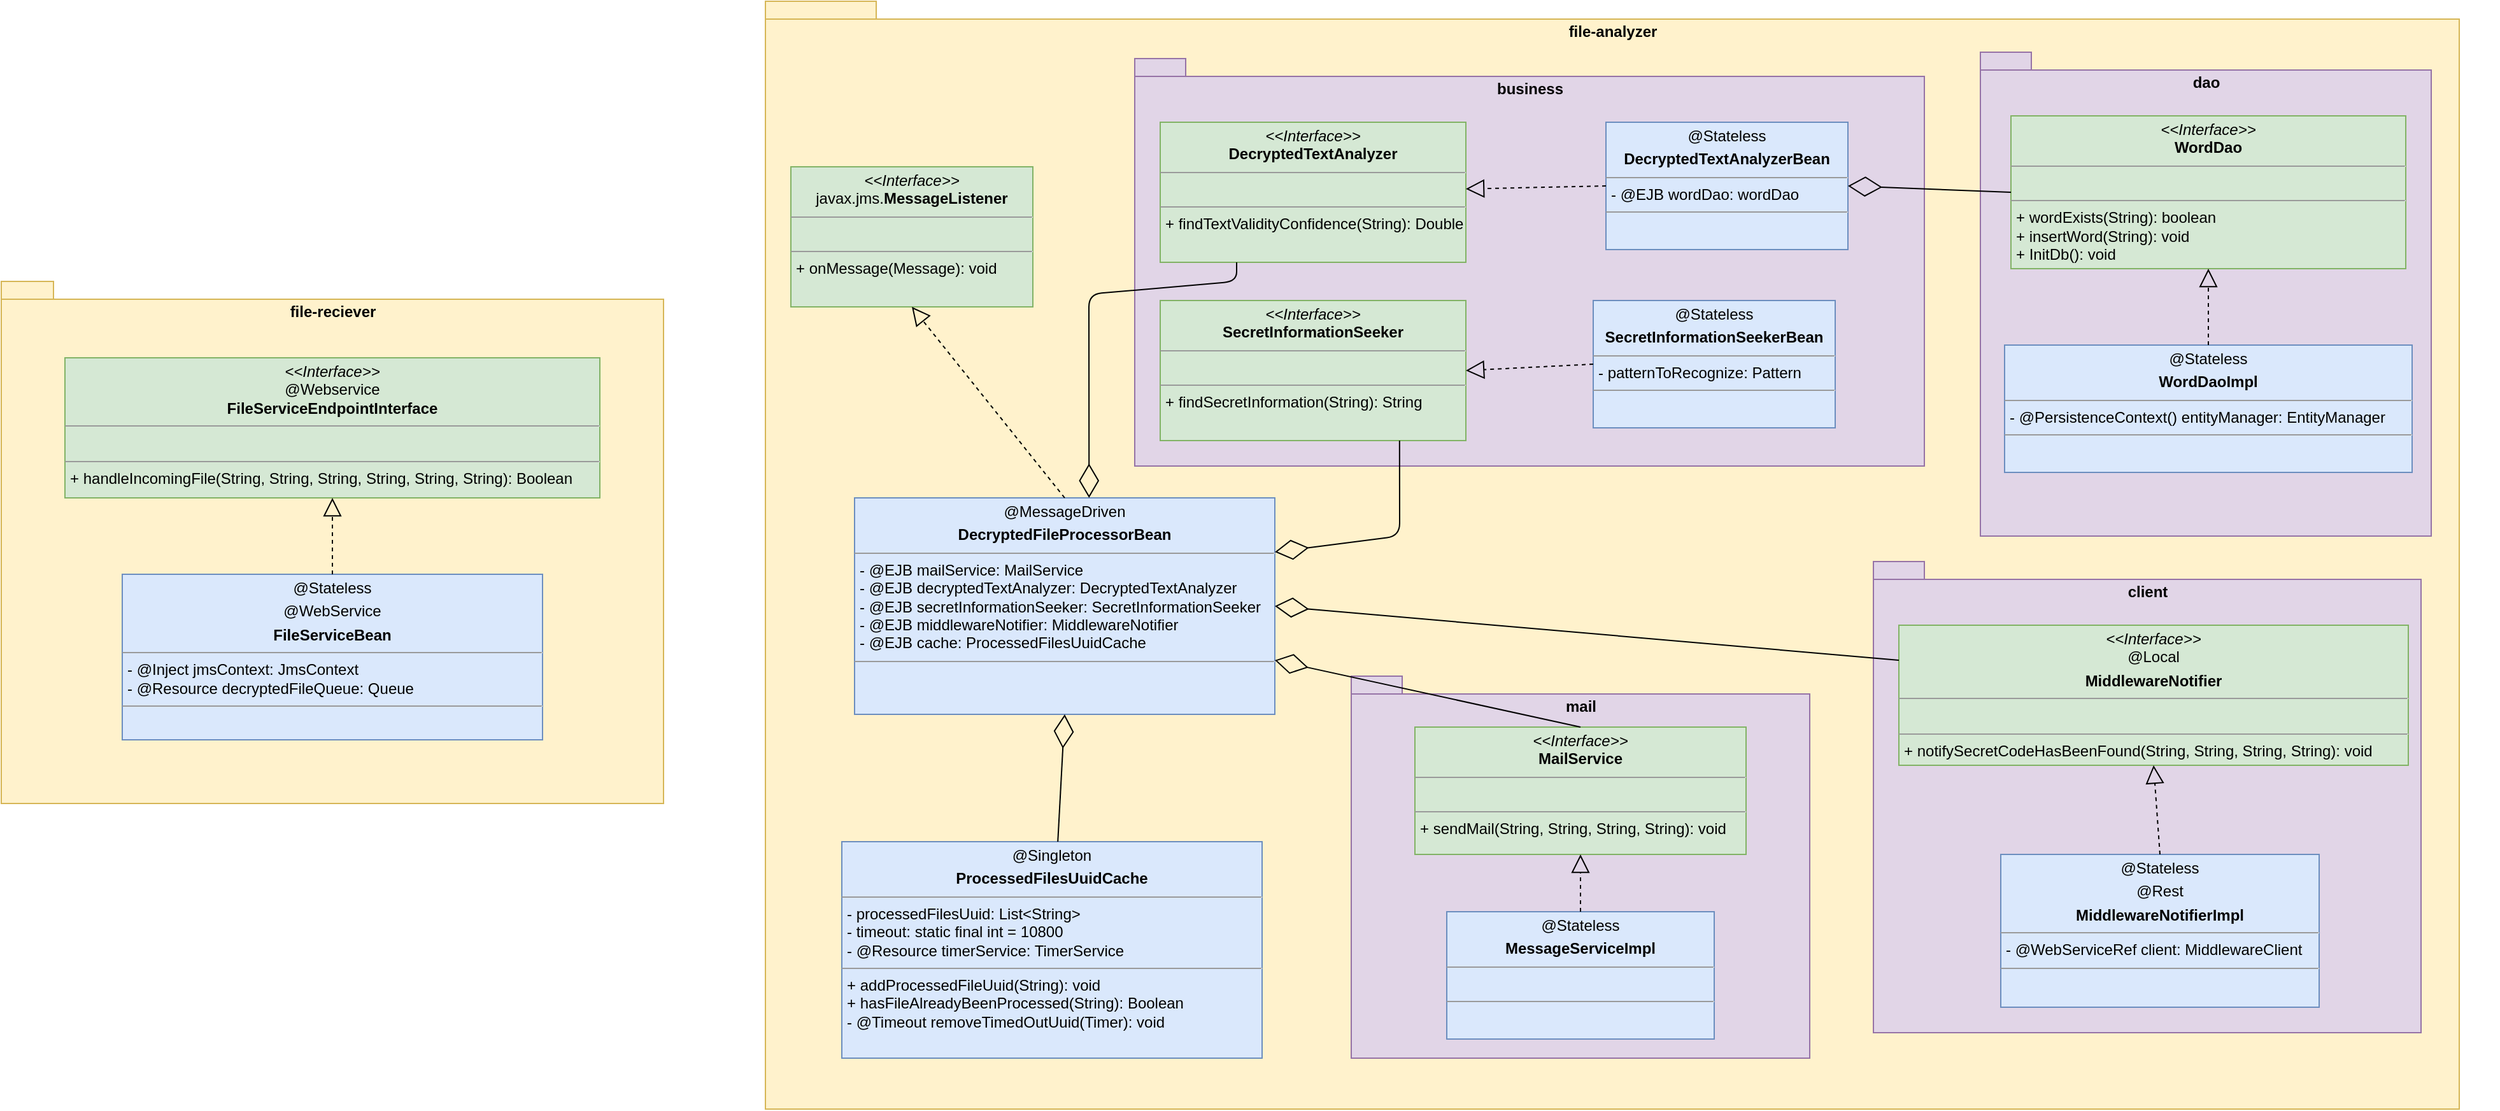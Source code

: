 <mxfile version="13.3.5" type="device"><diagram id="0FTwnYXptKPLLPoXPbKY" name="Page-1"><mxGraphModel dx="2249" dy="822" grid="1" gridSize="10" guides="1" tooltips="1" connect="1" arrows="1" fold="1" page="1" pageScale="1" pageWidth="827" pageHeight="1169" math="0" shadow="0"><root><mxCell id="0"/><mxCell id="1" parent="0"/><mxCell id="MOV_2On3W-YZKZ---Vez-1" value="file-analyzer" style="shape=folder;fontStyle=1;spacingTop=10;tabWidth=40;tabHeight=14;tabPosition=left;html=1;fillColor=#fff2cc;strokeColor=#d6b656;verticalAlign=top;" parent="1" vertex="1"><mxGeometry x="-120" y="70" width="1330" height="870" as="geometry"/></mxCell><mxCell id="MOV_2On3W-YZKZ---Vez-2" value="&lt;p style=&quot;margin: 0px ; margin-top: 4px ; text-align: center&quot;&gt;&lt;i&gt;&amp;lt;&amp;lt;Interface&amp;gt;&amp;gt;&lt;/i&gt;&lt;br&gt;javax.jms.&lt;b&gt;MessageListener&lt;/b&gt;&lt;/p&gt;&lt;hr size=&quot;1&quot;&gt;&lt;p style=&quot;margin: 0px ; margin-left: 4px&quot;&gt;&lt;br&gt;&lt;/p&gt;&lt;hr size=&quot;1&quot;&gt;&lt;p style=&quot;margin: 0px ; margin-left: 4px&quot;&gt;+ onMessage(Message): void&lt;/p&gt;" style="verticalAlign=top;align=left;overflow=fill;fontSize=12;fontFamily=Helvetica;html=1;fillColor=#d5e8d4;strokeColor=#82b366;" parent="1" vertex="1"><mxGeometry x="-100" y="200" width="190" height="110" as="geometry"/></mxCell><mxCell id="MOV_2On3W-YZKZ---Vez-8" value="&lt;p style=&quot;margin: 0px ; margin-top: 4px ; text-align: center&quot;&gt;@MessageDriven&lt;/p&gt;&lt;p style=&quot;margin: 0px ; margin-top: 4px ; text-align: center&quot;&gt;&lt;b&gt;DecryptedFileProcessorBean&lt;/b&gt;&lt;/p&gt;&lt;hr size=&quot;1&quot;&gt;&lt;p style=&quot;margin: 0px ; margin-left: 4px&quot;&gt;&lt;/p&gt;&lt;p style=&quot;margin: 0px ; margin-left: 4px&quot;&gt;- @EJB mailService: MailService&lt;/p&gt;&lt;p style=&quot;margin: 0px ; margin-left: 4px&quot;&gt;- @EJB decryptedTextAnalyzer: DecryptedTextAnalyzer&lt;/p&gt;&lt;p style=&quot;margin: 0px ; margin-left: 4px&quot;&gt;- @EJB secretInformationSeeker: SecretInformationSeeker&lt;/p&gt;&lt;p style=&quot;margin: 0px ; margin-left: 4px&quot;&gt;- @EJB middlewareNotifier: MiddlewareNotifier&lt;/p&gt;&lt;p style=&quot;margin: 0px ; margin-left: 4px&quot;&gt;- @EJB cache: ProcessedFilesUuidCache&lt;/p&gt;&lt;hr size=&quot;1&quot;&gt;&lt;p style=&quot;margin: 0px 0px 0px 4px&quot;&gt;&lt;br&gt;&lt;/p&gt;" style="verticalAlign=top;align=left;overflow=fill;fontSize=12;fontFamily=Helvetica;html=1;fillColor=#dae8fc;strokeColor=#6c8ebf;" parent="1" vertex="1"><mxGeometry x="-50" y="460" width="330" height="170" as="geometry"/></mxCell><mxCell id="MOV_2On3W-YZKZ---Vez-10" value="" style="endArrow=block;dashed=1;endFill=0;endSize=12;html=1;entryX=0.5;entryY=1;entryDx=0;entryDy=0;exitX=0.5;exitY=0;exitDx=0;exitDy=0;" parent="1" source="MOV_2On3W-YZKZ---Vez-8" target="MOV_2On3W-YZKZ---Vez-2" edge="1"><mxGeometry width="160" relative="1" as="geometry"><mxPoint x="330" y="390" as="sourcePoint"/><mxPoint x="490" y="390" as="targetPoint"/></mxGeometry></mxCell><mxCell id="GXchosz7ZtBy13IYXumE-15" value="" style="group" parent="1" vertex="1" connectable="0"><mxGeometry x="750" y="510" width="430" height="370" as="geometry"/></mxCell><mxCell id="GXchosz7ZtBy13IYXumE-14" value="client" style="shape=folder;fontStyle=1;spacingTop=10;tabWidth=40;tabHeight=14;tabPosition=left;html=1;fillColor=#e1d5e7;strokeColor=#9673a6;verticalAlign=top;" parent="GXchosz7ZtBy13IYXumE-15" vertex="1"><mxGeometry width="430" height="370" as="geometry"/></mxCell><mxCell id="MOV_2On3W-YZKZ---Vez-25" value="&lt;p style=&quot;margin: 0px ; margin-top: 4px ; text-align: center&quot;&gt;&lt;i&gt;&amp;lt;&amp;lt;Interface&amp;gt;&amp;gt;&lt;/i&gt;&lt;br&gt;@Local&lt;/p&gt;&lt;p style=&quot;margin: 0px ; margin-top: 4px ; text-align: center&quot;&gt;&lt;b&gt;MiddlewareNotifier&lt;/b&gt;&lt;/p&gt;&lt;hr size=&quot;1&quot;&gt;&lt;p style=&quot;margin: 0px ; margin-left: 4px&quot;&gt;&lt;br&gt;&lt;/p&gt;&lt;hr size=&quot;1&quot;&gt;&lt;p style=&quot;margin: 0px ; margin-left: 4px&quot;&gt;+ notifySecretCodeHasBeenFound(String, String, String, String): void&lt;/p&gt;" style="verticalAlign=top;align=left;overflow=fill;fontSize=12;fontFamily=Helvetica;html=1;fillColor=#d5e8d4;strokeColor=#82b366;" parent="GXchosz7ZtBy13IYXumE-15" vertex="1"><mxGeometry x="20" y="50" width="400" height="110" as="geometry"/></mxCell><mxCell id="MOV_2On3W-YZKZ---Vez-27" value="&lt;p style=&quot;margin: 0px ; margin-top: 4px ; text-align: center&quot;&gt;@Stateless&lt;/p&gt;&lt;p style=&quot;margin: 0px ; margin-top: 4px ; text-align: center&quot;&gt;@Rest&lt;/p&gt;&lt;p style=&quot;margin: 0px ; margin-top: 4px ; text-align: center&quot;&gt;&lt;b&gt;MiddlewareNotifierImpl&lt;/b&gt;&lt;/p&gt;&lt;hr size=&quot;1&quot;&gt;&lt;p style=&quot;margin: 0px ; margin-left: 4px&quot;&gt;- @WebServiceRef client: MiddlewareClient&lt;/p&gt;&lt;hr size=&quot;1&quot;&gt;&lt;p style=&quot;margin: 0px ; margin-left: 4px&quot;&gt;&lt;br&gt;&lt;/p&gt;&lt;p style=&quot;margin: 0px ; margin-left: 4px&quot;&gt;&lt;br&gt;&lt;/p&gt;" style="verticalAlign=top;align=left;overflow=fill;fontSize=12;fontFamily=Helvetica;html=1;fillColor=#dae8fc;strokeColor=#6c8ebf;" parent="GXchosz7ZtBy13IYXumE-15" vertex="1"><mxGeometry x="100" y="230" width="250" height="120" as="geometry"/></mxCell><mxCell id="MOV_2On3W-YZKZ---Vez-28" value="" style="endArrow=block;dashed=1;endFill=0;endSize=12;html=1;entryX=0.5;entryY=1;entryDx=0;entryDy=0;exitX=0.5;exitY=0;exitDx=0;exitDy=0;" parent="GXchosz7ZtBy13IYXumE-15" source="MOV_2On3W-YZKZ---Vez-27" target="MOV_2On3W-YZKZ---Vez-25" edge="1"><mxGeometry width="160" relative="1" as="geometry"><mxPoint x="215" y="690" as="sourcePoint"/><mxPoint x="240" y="630" as="targetPoint"/></mxGeometry></mxCell><mxCell id="GXchosz7ZtBy13IYXumE-16" value="" style="group" parent="1" vertex="1" connectable="0"><mxGeometry x="170" y="115" width="620" height="320" as="geometry"/></mxCell><mxCell id="GXchosz7ZtBy13IYXumE-8" value="business" style="shape=folder;fontStyle=1;spacingTop=10;tabWidth=40;tabHeight=14;tabPosition=left;html=1;fillColor=#e1d5e7;strokeColor=#9673a6;verticalAlign=top;" parent="GXchosz7ZtBy13IYXumE-16" vertex="1"><mxGeometry width="620" height="320" as="geometry"/></mxCell><mxCell id="MOV_2On3W-YZKZ---Vez-3" value="&lt;p style=&quot;margin: 0px ; margin-top: 4px ; text-align: center&quot;&gt;&lt;i&gt;&amp;lt;&amp;lt;Interface&amp;gt;&amp;gt;&lt;/i&gt;&lt;br&gt;&lt;b&gt;DecryptedTextAnalyzer&lt;/b&gt;&lt;/p&gt;&lt;hr size=&quot;1&quot;&gt;&lt;p style=&quot;margin: 0px ; margin-left: 4px&quot;&gt;&lt;br&gt;&lt;/p&gt;&lt;hr size=&quot;1&quot;&gt;&lt;p style=&quot;margin: 0px ; margin-left: 4px&quot;&gt;+ findTextValidityConfidence(String): Double&lt;/p&gt;" style="verticalAlign=top;align=left;overflow=fill;fontSize=12;fontFamily=Helvetica;html=1;fillColor=#d5e8d4;strokeColor=#82b366;" parent="GXchosz7ZtBy13IYXumE-16" vertex="1"><mxGeometry x="20" y="50" width="240" height="110" as="geometry"/></mxCell><mxCell id="MOV_2On3W-YZKZ---Vez-7" value="&lt;p style=&quot;margin: 0px ; margin-top: 4px ; text-align: center&quot;&gt;@Stateless&lt;/p&gt;&lt;p style=&quot;margin: 0px ; margin-top: 4px ; text-align: center&quot;&gt;&lt;b&gt;DecryptedTextAnalyzerBean&lt;/b&gt;&lt;/p&gt;&lt;hr size=&quot;1&quot;&gt;&lt;p style=&quot;margin: 0px ; margin-left: 4px&quot;&gt;- @EJB wordDao: wordDao&lt;/p&gt;&lt;hr size=&quot;1&quot;&gt;&lt;p style=&quot;margin: 0px ; margin-left: 4px&quot;&gt;&lt;br&gt;&lt;/p&gt;&lt;p style=&quot;margin: 0px ; margin-left: 4px&quot;&gt;&lt;br&gt;&lt;/p&gt;" style="verticalAlign=top;align=left;overflow=fill;fontSize=12;fontFamily=Helvetica;html=1;fillColor=#dae8fc;strokeColor=#6c8ebf;" parent="GXchosz7ZtBy13IYXumE-16" vertex="1"><mxGeometry x="370" y="50" width="190" height="100" as="geometry"/></mxCell><mxCell id="GXchosz7ZtBy13IYXumE-10" value="&lt;p style=&quot;margin: 0px ; margin-top: 4px ; text-align: center&quot;&gt;&lt;i&gt;&amp;lt;&amp;lt;Interface&amp;gt;&amp;gt;&lt;/i&gt;&lt;br&gt;&lt;b&gt;SecretInformationSeeker&lt;/b&gt;&lt;/p&gt;&lt;hr size=&quot;1&quot;&gt;&lt;p style=&quot;margin: 0px ; margin-left: 4px&quot;&gt;&lt;br&gt;&lt;/p&gt;&lt;hr size=&quot;1&quot;&gt;&lt;p style=&quot;margin: 0px ; margin-left: 4px&quot;&gt;+ findSecretInformation(String): String&lt;/p&gt;" style="verticalAlign=top;align=left;overflow=fill;fontSize=12;fontFamily=Helvetica;html=1;fillColor=#d5e8d4;strokeColor=#82b366;" parent="GXchosz7ZtBy13IYXumE-16" vertex="1"><mxGeometry x="20" y="190" width="240" height="110" as="geometry"/></mxCell><mxCell id="GXchosz7ZtBy13IYXumE-11" value="&lt;p style=&quot;margin: 0px ; margin-top: 4px ; text-align: center&quot;&gt;@Stateless&lt;/p&gt;&lt;p style=&quot;margin: 0px ; margin-top: 4px ; text-align: center&quot;&gt;&lt;b&gt;SecretInformationSeekerBean&lt;/b&gt;&lt;/p&gt;&lt;hr size=&quot;1&quot;&gt;&lt;p style=&quot;margin: 0px ; margin-left: 4px&quot;&gt;- patternToRecognize: Pattern&lt;/p&gt;&lt;hr size=&quot;1&quot;&gt;&lt;p style=&quot;margin: 0px ; margin-left: 4px&quot;&gt;&lt;br&gt;&lt;/p&gt;&lt;p style=&quot;margin: 0px ; margin-left: 4px&quot;&gt;&lt;br&gt;&lt;/p&gt;" style="verticalAlign=top;align=left;overflow=fill;fontSize=12;fontFamily=Helvetica;html=1;fillColor=#dae8fc;strokeColor=#6c8ebf;" parent="GXchosz7ZtBy13IYXumE-16" vertex="1"><mxGeometry x="360" y="190" width="190" height="100" as="geometry"/></mxCell><mxCell id="MOV_2On3W-YZKZ---Vez-11" value="" style="endArrow=block;dashed=1;endFill=0;endSize=12;html=1;exitX=0;exitY=0.5;exitDx=0;exitDy=0;" parent="GXchosz7ZtBy13IYXumE-16" source="MOV_2On3W-YZKZ---Vez-7" target="MOV_2On3W-YZKZ---Vez-3" edge="1"><mxGeometry width="160" relative="1" as="geometry"><mxPoint x="175" y="340" as="sourcePoint"/><mxPoint x="175" y="280" as="targetPoint"/></mxGeometry></mxCell><mxCell id="GXchosz7ZtBy13IYXumE-13" value="" style="endArrow=block;dashed=1;endFill=0;endSize=12;html=1;exitX=0;exitY=0.5;exitDx=0;exitDy=0;entryX=1;entryY=0.5;entryDx=0;entryDy=0;" parent="GXchosz7ZtBy13IYXumE-16" source="GXchosz7ZtBy13IYXumE-11" target="GXchosz7ZtBy13IYXumE-10" edge="1"><mxGeometry width="160" relative="1" as="geometry"><mxPoint x="1330" y="310" as="sourcePoint"/><mxPoint x="1220" y="312.391" as="targetPoint"/></mxGeometry></mxCell><mxCell id="MOV_2On3W-YZKZ---Vez-13" value="" style="endArrow=diamondThin;endFill=0;endSize=24;html=1;entryX=0.558;entryY=0;entryDx=0;entryDy=0;exitX=0.25;exitY=1;exitDx=0;exitDy=0;entryPerimeter=0;" parent="1" source="MOV_2On3W-YZKZ---Vez-3" target="MOV_2On3W-YZKZ---Vez-8" edge="1"><mxGeometry width="160" relative="1" as="geometry"><mxPoint x="330" y="390" as="sourcePoint"/><mxPoint x="490" y="390" as="targetPoint"/><Array as="points"><mxPoint x="250" y="290"/><mxPoint x="134" y="300"/></Array></mxGeometry></mxCell><mxCell id="MOV_2On3W-YZKZ---Vez-26" value="" style="endArrow=diamondThin;endFill=0;endSize=24;html=1;entryX=1;entryY=0.5;entryDx=0;entryDy=0;exitX=0;exitY=0.25;exitDx=0;exitDy=0;" parent="1" source="MOV_2On3W-YZKZ---Vez-25" target="MOV_2On3W-YZKZ---Vez-8" edge="1"><mxGeometry width="160" relative="1" as="geometry"><mxPoint x="175" y="530" as="sourcePoint"/><mxPoint x="245" y="470" as="targetPoint"/></mxGeometry></mxCell><mxCell id="GXchosz7ZtBy13IYXumE-18" value="" style="group" parent="1" vertex="1" connectable="0"><mxGeometry x="834" y="110" width="407" height="380" as="geometry"/></mxCell><mxCell id="GXchosz7ZtBy13IYXumE-17" value="dao" style="shape=folder;fontStyle=1;spacingTop=10;tabWidth=40;tabHeight=14;tabPosition=left;html=1;fillColor=#e1d5e7;strokeColor=#9673a6;verticalAlign=top;" parent="GXchosz7ZtBy13IYXumE-18" vertex="1"><mxGeometry width="354" height="380" as="geometry"/></mxCell><mxCell id="GXchosz7ZtBy13IYXumE-9" value="" style="group" parent="GXchosz7ZtBy13IYXumE-18" vertex="1" connectable="0"><mxGeometry x="24" y="50" width="383" height="260" as="geometry"/></mxCell><mxCell id="MOV_2On3W-YZKZ---Vez-12" value="&lt;p style=&quot;margin: 0px ; margin-top: 4px ; text-align: center&quot;&gt;&lt;i&gt;&amp;lt;&amp;lt;Interface&amp;gt;&amp;gt;&lt;/i&gt;&lt;br&gt;&lt;b&gt;WordDao&lt;/b&gt;&lt;/p&gt;&lt;hr size=&quot;1&quot;&gt;&lt;p style=&quot;margin: 0px ; margin-left: 4px&quot;&gt;&lt;br&gt;&lt;/p&gt;&lt;hr size=&quot;1&quot;&gt;&lt;p style=&quot;margin: 0px ; margin-left: 4px&quot;&gt;+ wordExists(String): boolean&lt;/p&gt;&lt;p style=&quot;margin: 0px ; margin-left: 4px&quot;&gt;+ insertWord(String): void&lt;/p&gt;&lt;p style=&quot;margin: 0px ; margin-left: 4px&quot;&gt;+ InitDb(): void&lt;/p&gt;" style="verticalAlign=top;align=left;overflow=fill;fontSize=12;fontFamily=Helvetica;html=1;fillColor=#d5e8d4;strokeColor=#82b366;" parent="GXchosz7ZtBy13IYXumE-9" vertex="1"><mxGeometry width="310" height="120" as="geometry"/></mxCell><mxCell id="MOV_2On3W-YZKZ---Vez-15" value="&lt;p style=&quot;margin: 0px ; margin-top: 4px ; text-align: center&quot;&gt;@Stateless&lt;/p&gt;&lt;p style=&quot;margin: 0px ; margin-top: 4px ; text-align: center&quot;&gt;&lt;b&gt;WordDaoImpl&lt;/b&gt;&lt;/p&gt;&lt;hr size=&quot;1&quot;&gt;&lt;p style=&quot;margin: 0px ; margin-left: 4px&quot;&gt;- @PersistenceContext() entityManager: EntityManager&lt;/p&gt;&lt;hr size=&quot;1&quot;&gt;&lt;p style=&quot;margin: 0px ; margin-left: 4px&quot;&gt;&lt;br&gt;&lt;/p&gt;&lt;p style=&quot;margin: 0px ; margin-left: 4px&quot;&gt;&lt;br&gt;&lt;/p&gt;" style="verticalAlign=top;align=left;overflow=fill;fontSize=12;fontFamily=Helvetica;html=1;fillColor=#dae8fc;strokeColor=#6c8ebf;" parent="GXchosz7ZtBy13IYXumE-9" vertex="1"><mxGeometry x="-5" y="180" width="320" height="100" as="geometry"/></mxCell><mxCell id="MOV_2On3W-YZKZ---Vez-16" value="" style="endArrow=block;dashed=1;endFill=0;endSize=12;html=1;entryX=0.5;entryY=1;entryDx=0;entryDy=0;exitX=0.5;exitY=0;exitDx=0;exitDy=0;" parent="GXchosz7ZtBy13IYXumE-9" source="MOV_2On3W-YZKZ---Vez-15" target="MOV_2On3W-YZKZ---Vez-12" edge="1"><mxGeometry width="160" relative="1" as="geometry"><mxPoint x="575" y="340" as="sourcePoint"/><mxPoint x="530" y="240" as="targetPoint"/></mxGeometry></mxCell><mxCell id="MOV_2On3W-YZKZ---Vez-14" value="" style="endArrow=diamondThin;endFill=0;endSize=24;html=1;entryX=1;entryY=0.5;entryDx=0;entryDy=0;exitX=0;exitY=0.5;exitDx=0;exitDy=0;" parent="1" source="MOV_2On3W-YZKZ---Vez-12" target="MOV_2On3W-YZKZ---Vez-7" edge="1"><mxGeometry width="160" relative="1" as="geometry"><mxPoint x="410" y="212.5" as="sourcePoint"/><mxPoint x="327.5" y="340" as="targetPoint"/></mxGeometry></mxCell><mxCell id="GXchosz7ZtBy13IYXumE-20" value="" style="group" parent="1" vertex="1" connectable="0"><mxGeometry x="340" y="600" width="360" height="300" as="geometry"/></mxCell><mxCell id="GXchosz7ZtBy13IYXumE-19" value="mail" style="shape=folder;fontStyle=1;spacingTop=10;tabWidth=40;tabHeight=14;tabPosition=left;html=1;fillColor=#e1d5e7;strokeColor=#9673a6;verticalAlign=top;" parent="GXchosz7ZtBy13IYXumE-20" vertex="1"><mxGeometry width="360" height="300" as="geometry"/></mxCell><mxCell id="MOV_2On3W-YZKZ---Vez-4" value="&lt;p style=&quot;margin: 0px ; margin-top: 4px ; text-align: center&quot;&gt;&lt;i&gt;&amp;lt;&amp;lt;Interface&amp;gt;&amp;gt;&lt;/i&gt;&lt;br&gt;&lt;b&gt;MailService&lt;/b&gt;&lt;/p&gt;&lt;hr size=&quot;1&quot;&gt;&lt;p style=&quot;margin: 0px ; margin-left: 4px&quot;&gt;&lt;br&gt;&lt;/p&gt;&lt;hr size=&quot;1&quot;&gt;&lt;p style=&quot;margin: 0px ; margin-left: 4px&quot;&gt;+ sendMail(String, String, String, String): void&lt;/p&gt;" style="verticalAlign=top;align=left;overflow=fill;fontSize=12;fontFamily=Helvetica;html=1;fillColor=#d5e8d4;strokeColor=#82b366;" parent="GXchosz7ZtBy13IYXumE-20" vertex="1"><mxGeometry x="50" y="40" width="260" height="100" as="geometry"/></mxCell><mxCell id="MOV_2On3W-YZKZ---Vez-17" value="&lt;p style=&quot;margin: 0px ; margin-top: 4px ; text-align: center&quot;&gt;@Stateless&lt;/p&gt;&lt;p style=&quot;margin: 0px ; margin-top: 4px ; text-align: center&quot;&gt;&lt;b&gt;MessageServiceImpl&lt;/b&gt;&lt;/p&gt;&lt;hr size=&quot;1&quot;&gt;&lt;p style=&quot;margin: 0px ; margin-left: 4px&quot;&gt;&lt;br&gt;&lt;/p&gt;&lt;hr size=&quot;1&quot;&gt;&lt;p style=&quot;margin: 0px ; margin-left: 4px&quot;&gt;&lt;br&gt;&lt;/p&gt;&lt;p style=&quot;margin: 0px ; margin-left: 4px&quot;&gt;&lt;br&gt;&lt;/p&gt;" style="verticalAlign=top;align=left;overflow=fill;fontSize=12;fontFamily=Helvetica;html=1;fillColor=#dae8fc;strokeColor=#6c8ebf;" parent="GXchosz7ZtBy13IYXumE-20" vertex="1"><mxGeometry x="75" y="185" width="210" height="100" as="geometry"/></mxCell><mxCell id="MOV_2On3W-YZKZ---Vez-18" value="" style="endArrow=block;dashed=1;endFill=0;endSize=12;html=1;entryX=0.5;entryY=1;entryDx=0;entryDy=0;exitX=0.5;exitY=0;exitDx=0;exitDy=0;" parent="GXchosz7ZtBy13IYXumE-20" source="MOV_2On3W-YZKZ---Vez-17" target="MOV_2On3W-YZKZ---Vez-4" edge="1"><mxGeometry width="160" relative="1" as="geometry"><mxPoint x="690" as="sourcePoint"/><mxPoint x="665" y="-60" as="targetPoint"/></mxGeometry></mxCell><mxCell id="MOV_2On3W-YZKZ---Vez-19" value="" style="endArrow=diamondThin;endFill=0;endSize=24;html=1;entryX=1;entryY=0.75;entryDx=0;entryDy=0;exitX=0.5;exitY=0;exitDx=0;exitDy=0;" parent="1" source="MOV_2On3W-YZKZ---Vez-4" target="MOV_2On3W-YZKZ---Vez-8" edge="1"><mxGeometry width="160" relative="1" as="geometry"><mxPoint x="410" y="212.5" as="sourcePoint"/><mxPoint x="327.5" y="340" as="targetPoint"/></mxGeometry></mxCell><mxCell id="GXchosz7ZtBy13IYXumE-21" value="&lt;p style=&quot;margin: 0px ; margin-top: 4px ; text-align: center&quot;&gt;@Singleton&lt;/p&gt;&lt;p style=&quot;margin: 0px ; margin-top: 4px ; text-align: center&quot;&gt;&lt;b&gt;ProcessedFilesUuidCache&lt;/b&gt;&lt;/p&gt;&lt;hr size=&quot;1&quot;&gt;&lt;p style=&quot;margin: 0px ; margin-left: 4px&quot;&gt;&lt;/p&gt;&lt;p style=&quot;margin: 0px ; margin-left: 4px&quot;&gt;- processedFilesUuid: List&amp;lt;String&amp;gt;&lt;/p&gt;&lt;p style=&quot;margin: 0px ; margin-left: 4px&quot;&gt;- timeout: static final int = 10800&lt;/p&gt;&lt;p style=&quot;margin: 0px ; margin-left: 4px&quot;&gt;- @Resource timerService: TimerService&lt;/p&gt;&lt;hr size=&quot;1&quot;&gt;&lt;p style=&quot;margin: 0px 0px 0px 4px&quot;&gt;+ addProcessedFileUuid(String): void&lt;/p&gt;&lt;p style=&quot;margin: 0px 0px 0px 4px&quot;&gt;+ hasFileAlreadyBeenProcessed(String): Boolean&lt;/p&gt;&lt;p style=&quot;margin: 0px 0px 0px 4px&quot;&gt;- @Timeout removeTimedOutUuid(Timer): void&lt;/p&gt;" style="verticalAlign=top;align=left;overflow=fill;fontSize=12;fontFamily=Helvetica;html=1;fillColor=#dae8fc;strokeColor=#6c8ebf;" parent="1" vertex="1"><mxGeometry x="-60" y="730" width="330" height="170" as="geometry"/></mxCell><mxCell id="GXchosz7ZtBy13IYXumE-22" value="" style="endArrow=diamondThin;endFill=0;endSize=24;html=1;entryX=0.5;entryY=1;entryDx=0;entryDy=0;" parent="1" source="GXchosz7ZtBy13IYXumE-21" target="MOV_2On3W-YZKZ---Vez-8" edge="1"><mxGeometry width="160" relative="1" as="geometry"><mxPoint x="780" y="597.5" as="sourcePoint"/><mxPoint x="290" y="555" as="targetPoint"/></mxGeometry></mxCell><mxCell id="GXchosz7ZtBy13IYXumE-23" value="" style="group" parent="1" vertex="1" connectable="0"><mxGeometry x="-720" y="290" width="520" height="410" as="geometry"/></mxCell><mxCell id="MOV_2On3W-YZKZ---Vez-20" value="file-reciever" style="shape=folder;fontStyle=1;spacingTop=10;tabWidth=40;tabHeight=14;tabPosition=left;html=1;fillColor=#fff2cc;strokeColor=#d6b656;verticalAlign=top;" parent="GXchosz7ZtBy13IYXumE-23" vertex="1"><mxGeometry width="520" height="410" as="geometry"/></mxCell><mxCell id="GXchosz7ZtBy13IYXumE-1" value="&lt;p style=&quot;margin: 0px ; margin-top: 4px ; text-align: center&quot;&gt;&lt;i&gt;&amp;lt;&amp;lt;Interface&amp;gt;&amp;gt;&lt;/i&gt;&lt;br&gt;@Webservice&lt;br&gt;&lt;b&gt;FileServiceEndpointInterface&lt;/b&gt;&lt;/p&gt;&lt;hr size=&quot;1&quot;&gt;&lt;p style=&quot;margin: 0px ; margin-left: 4px&quot;&gt;&lt;br&gt;&lt;/p&gt;&lt;hr size=&quot;1&quot;&gt;&lt;p style=&quot;margin: 0px ; margin-left: 4px&quot;&gt;+ handleIncomingFile(String, String, String, String, String, String): Boolean&lt;/p&gt;" style="verticalAlign=top;align=left;overflow=fill;fontSize=12;fontFamily=Helvetica;html=1;fillColor=#d5e8d4;strokeColor=#82b366;" parent="GXchosz7ZtBy13IYXumE-23" vertex="1"><mxGeometry x="50" y="60" width="420" height="110" as="geometry"/></mxCell><mxCell id="GXchosz7ZtBy13IYXumE-2" value="&lt;p style=&quot;margin: 0px ; margin-top: 4px ; text-align: center&quot;&gt;@Stateless&lt;/p&gt;&lt;p style=&quot;margin: 0px ; margin-top: 4px ; text-align: center&quot;&gt;@WebService&lt;/p&gt;&lt;p style=&quot;margin: 0px ; margin-top: 4px ; text-align: center&quot;&gt;&lt;b&gt;FileServiceBean&lt;/b&gt;&lt;/p&gt;&lt;hr size=&quot;1&quot;&gt;&lt;p style=&quot;margin: 0px ; margin-left: 4px&quot;&gt;&lt;/p&gt;&lt;p style=&quot;margin: 0px ; margin-left: 4px&quot;&gt;- @Inject jmsContext: JmsContext&lt;/p&gt;&lt;p style=&quot;margin: 0px ; margin-left: 4px&quot;&gt;- @Resource decryptedFileQueue: Queue&lt;/p&gt;&lt;hr size=&quot;1&quot;&gt;&lt;p style=&quot;margin: 0px 0px 0px 4px&quot;&gt;&lt;br&gt;&lt;/p&gt;" style="verticalAlign=top;align=left;overflow=fill;fontSize=12;fontFamily=Helvetica;html=1;fillColor=#dae8fc;strokeColor=#6c8ebf;" parent="GXchosz7ZtBy13IYXumE-23" vertex="1"><mxGeometry x="95" y="230" width="330" height="130" as="geometry"/></mxCell><mxCell id="GXchosz7ZtBy13IYXumE-7" value="" style="endArrow=block;dashed=1;endFill=0;endSize=12;html=1;entryX=0.5;entryY=1;entryDx=0;entryDy=0;exitX=0.5;exitY=0;exitDx=0;exitDy=0;" parent="GXchosz7ZtBy13IYXumE-23" source="GXchosz7ZtBy13IYXumE-2" target="GXchosz7ZtBy13IYXumE-1" edge="1"><mxGeometry width="160" relative="1" as="geometry"><mxPoint x="25" y="330" as="sourcePoint"/><mxPoint x="185" y="330" as="targetPoint"/></mxGeometry></mxCell><mxCell id="GXchosz7ZtBy13IYXumE-24" value="" style="endArrow=diamondThin;endFill=0;endSize=24;html=1;entryX=1;entryY=0.25;entryDx=0;entryDy=0;exitX=0.783;exitY=1;exitDx=0;exitDy=0;exitPerimeter=0;" parent="1" source="GXchosz7ZtBy13IYXumE-10" target="MOV_2On3W-YZKZ---Vez-8" edge="1"><mxGeometry width="160" relative="1" as="geometry"><mxPoint x="780" y="597.5" as="sourcePoint"/><mxPoint x="290" y="555" as="targetPoint"/><Array as="points"><mxPoint x="378" y="490"/></Array></mxGeometry></mxCell></root></mxGraphModel></diagram></mxfile>